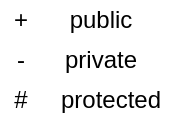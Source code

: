 <mxfile>
    <diagram id="c_SEpTeZCsreF_2oDdOP" name="Page-1">
        <mxGraphModel dx="842" dy="502" grid="1" gridSize="10" guides="1" tooltips="1" connect="1" arrows="1" fold="1" page="1" pageScale="1" pageWidth="827" pageHeight="1169" math="0" shadow="0">
            <root>
                <mxCell id="0"/>
                <mxCell id="1" parent="0"/>
                <mxCell id="2" value="+" style="text;html=1;align=center;verticalAlign=middle;resizable=0;points=[];autosize=1;strokeColor=none;fillColor=none;" vertex="1" parent="1">
                    <mxGeometry x="100" y="100" width="20" height="20" as="geometry"/>
                </mxCell>
                <mxCell id="3" value="public" style="text;html=1;align=center;verticalAlign=middle;resizable=0;points=[];autosize=1;strokeColor=none;fillColor=none;" vertex="1" parent="1">
                    <mxGeometry x="125" y="100" width="50" height="20" as="geometry"/>
                </mxCell>
                <mxCell id="4" value="-" style="text;html=1;align=center;verticalAlign=middle;resizable=0;points=[];autosize=1;strokeColor=none;fillColor=none;" vertex="1" parent="1">
                    <mxGeometry x="100" y="120" width="20" height="20" as="geometry"/>
                </mxCell>
                <mxCell id="5" value="private" style="text;html=1;align=center;verticalAlign=middle;resizable=0;points=[];autosize=1;strokeColor=none;fillColor=none;" vertex="1" parent="1">
                    <mxGeometry x="125" y="120" width="50" height="20" as="geometry"/>
                </mxCell>
                <mxCell id="6" value="#" style="text;html=1;align=center;verticalAlign=middle;resizable=0;points=[];autosize=1;strokeColor=none;fillColor=none;" vertex="1" parent="1">
                    <mxGeometry x="100" y="140" width="20" height="20" as="geometry"/>
                </mxCell>
                <mxCell id="7" value="protected" style="text;html=1;align=center;verticalAlign=middle;resizable=0;points=[];autosize=1;strokeColor=none;fillColor=none;" vertex="1" parent="1">
                    <mxGeometry x="120" y="140" width="70" height="20" as="geometry"/>
                </mxCell>
            </root>
        </mxGraphModel>
    </diagram>
</mxfile>
